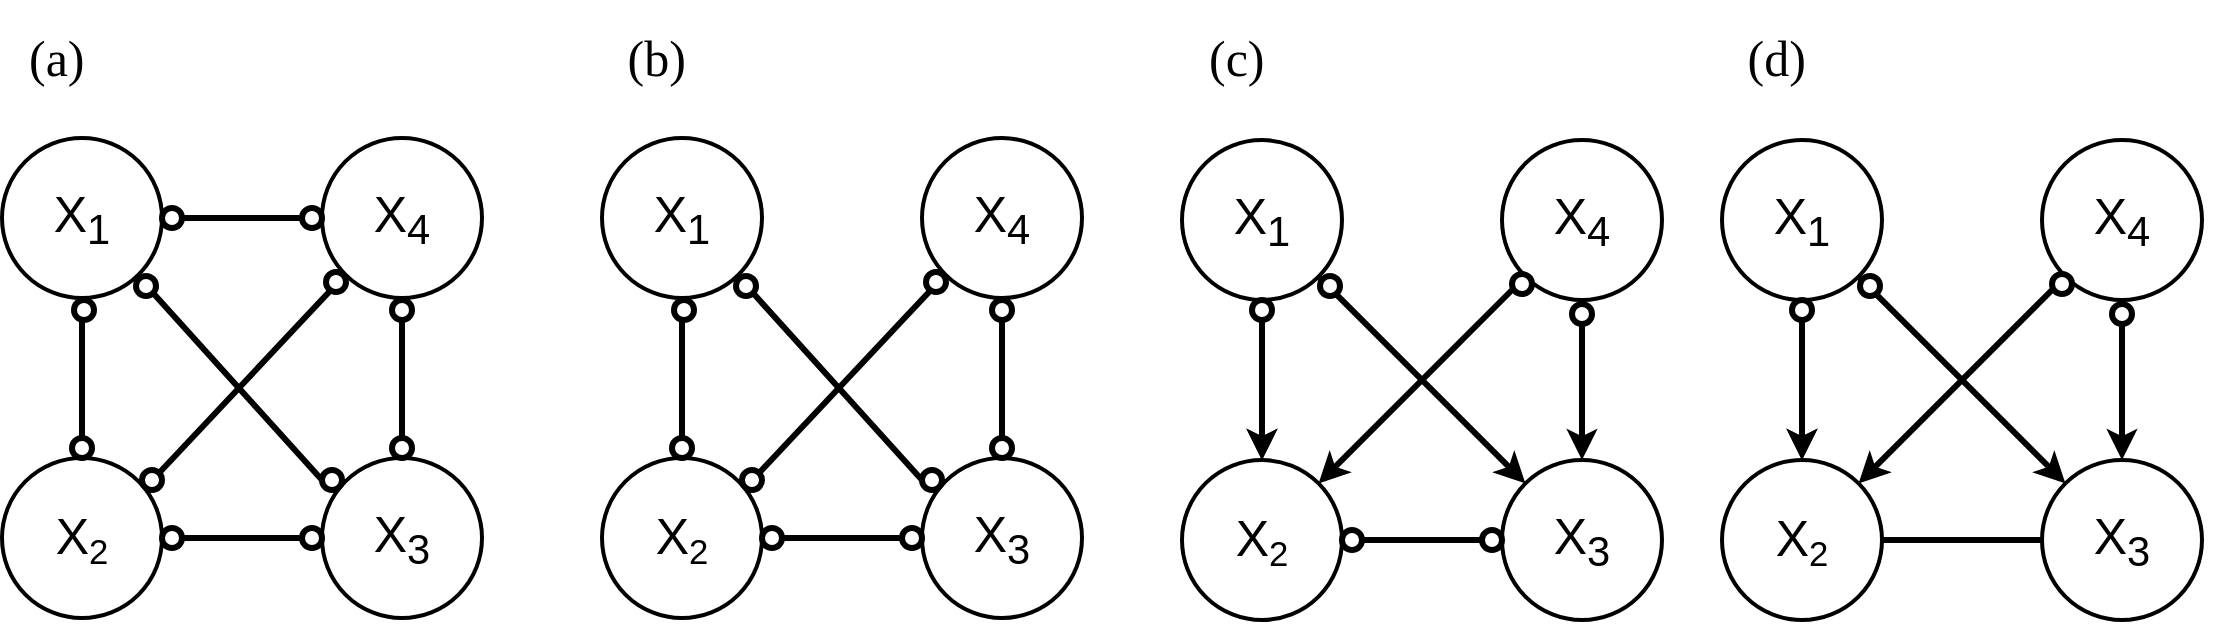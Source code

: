 <mxfile version="20.5.3" type="device"><diagram id="DcZYCBq4A_Bf8q82gAh8" name="Page-1"><mxGraphModel dx="2297" dy="683" grid="1" gridSize="10" guides="1" tooltips="1" connect="1" arrows="1" fold="1" page="1" pageScale="1" pageWidth="1100" pageHeight="850" math="0" shadow="0"><root><mxCell id="0"/><mxCell id="1" parent="0"/><mxCell id="Lyhg9dJuoTREm1i18HMX-47" value="" style="group" parent="1" vertex="1" connectable="0"><mxGeometry x="300" y="110" width="240" height="300" as="geometry"/></mxCell><mxCell id="Lyhg9dJuoTREm1i18HMX-25" value="" style="endArrow=none;html=1;rounded=0;strokeWidth=3;exitX=1;exitY=0;exitDx=0;exitDy=0;entryX=0;entryY=1;entryDx=0;entryDy=0;" parent="Lyhg9dJuoTREm1i18HMX-47" source="Lyhg9dJuoTREm1i18HMX-43" target="Lyhg9dJuoTREm1i18HMX-31" edge="1"><mxGeometry width="50" height="50" relative="1" as="geometry"><mxPoint x="490" y="300" as="sourcePoint"/><mxPoint x="540" y="250" as="targetPoint"/></mxGeometry></mxCell><mxCell id="Lyhg9dJuoTREm1i18HMX-26" value="" style="endArrow=none;html=1;rounded=0;entryX=0.5;entryY=0;entryDx=0;entryDy=0;strokeWidth=3;" parent="Lyhg9dJuoTREm1i18HMX-47" target="Lyhg9dJuoTREm1i18HMX-29" edge="1"><mxGeometry width="50" height="50" relative="1" as="geometry"><mxPoint x="40" y="146" as="sourcePoint"/><mxPoint x="540" y="250" as="targetPoint"/></mxGeometry></mxCell><mxCell id="Lyhg9dJuoTREm1i18HMX-27" value="&lt;font style=&quot;font-size: 25px;&quot; face=&quot;Georgia&quot;&gt;&lt;font style=&quot;font-size: 25px;&quot;&gt;(b)&amp;nbsp;&lt;/font&gt;&lt;/font&gt;" style="text;html=1;align=center;verticalAlign=middle;resizable=0;points=[];autosize=1;strokeColor=none;fillColor=none;fontSize=25;" parent="Lyhg9dJuoTREm1i18HMX-47" vertex="1"><mxGeometry width="60" height="40" as="geometry"/></mxCell><mxCell id="Lyhg9dJuoTREm1i18HMX-28" value="&lt;font style=&quot;font-size: 25px;&quot;&gt;X&lt;sub&gt;1&lt;/sub&gt;&lt;/font&gt;" style="ellipse;whiteSpace=wrap;html=1;aspect=fixed;strokeWidth=2;" parent="Lyhg9dJuoTREm1i18HMX-47" vertex="1"><mxGeometry y="60" width="80" height="80" as="geometry"/></mxCell><mxCell id="Lyhg9dJuoTREm1i18HMX-29" value="&lt;font style=&quot;font-size: 25px;&quot;&gt;X&lt;/font&gt;&lt;font style=&quot;font-size: 20.833px;&quot;&gt;&lt;sub&gt;2&lt;/sub&gt;&lt;/font&gt;" style="ellipse;whiteSpace=wrap;html=1;aspect=fixed;strokeWidth=2;" parent="Lyhg9dJuoTREm1i18HMX-47" vertex="1"><mxGeometry y="220" width="80" height="80" as="geometry"/></mxCell><mxCell id="Lyhg9dJuoTREm1i18HMX-30" value="&lt;font style=&quot;font-size: 25px;&quot;&gt;X&lt;sub&gt;3&lt;/sub&gt;&lt;/font&gt;" style="ellipse;whiteSpace=wrap;html=1;aspect=fixed;strokeWidth=2;" parent="Lyhg9dJuoTREm1i18HMX-47" vertex="1"><mxGeometry x="160" y="220" width="80" height="80" as="geometry"/></mxCell><mxCell id="Lyhg9dJuoTREm1i18HMX-24" value="" style="endArrow=none;html=1;rounded=0;strokeWidth=3;exitX=1;exitY=0.5;exitDx=0;exitDy=0;entryX=0;entryY=0.5;entryDx=0;entryDy=0;" parent="Lyhg9dJuoTREm1i18HMX-47" source="Lyhg9dJuoTREm1i18HMX-29" target="Lyhg9dJuoTREm1i18HMX-30" edge="1"><mxGeometry width="50" height="50" relative="1" as="geometry"><mxPoint x="490" y="300" as="sourcePoint"/><mxPoint x="160" y="264" as="targetPoint"/></mxGeometry></mxCell><mxCell id="Lyhg9dJuoTREm1i18HMX-31" value="&lt;font style=&quot;font-size: 25px;&quot;&gt;X&lt;sub&gt;4&lt;/sub&gt;&lt;/font&gt;" style="ellipse;whiteSpace=wrap;html=1;aspect=fixed;strokeWidth=2;" parent="Lyhg9dJuoTREm1i18HMX-47" vertex="1"><mxGeometry x="160" y="60" width="80" height="80" as="geometry"/></mxCell><mxCell id="Lyhg9dJuoTREm1i18HMX-32" value="" style="ellipse;whiteSpace=wrap;html=1;aspect=fixed;fontSize=25;strokeWidth=3;" parent="Lyhg9dJuoTREm1i18HMX-47" vertex="1"><mxGeometry x="36" y="141" width="10" height="10" as="geometry"/></mxCell><mxCell id="Lyhg9dJuoTREm1i18HMX-33" value="" style="ellipse;whiteSpace=wrap;html=1;aspect=fixed;fontSize=25;strokeWidth=3;" parent="Lyhg9dJuoTREm1i18HMX-47" vertex="1"><mxGeometry x="35" y="210" width="10" height="10" as="geometry"/></mxCell><mxCell id="Lyhg9dJuoTREm1i18HMX-36" value="" style="ellipse;whiteSpace=wrap;html=1;aspect=fixed;fontSize=25;strokeWidth=3;" parent="Lyhg9dJuoTREm1i18HMX-47" vertex="1"><mxGeometry x="80" y="255" width="10" height="10" as="geometry"/></mxCell><mxCell id="Lyhg9dJuoTREm1i18HMX-37" value="" style="ellipse;whiteSpace=wrap;html=1;aspect=fixed;fontSize=25;strokeWidth=3;" parent="Lyhg9dJuoTREm1i18HMX-47" vertex="1"><mxGeometry x="150" y="255" width="10" height="10" as="geometry"/></mxCell><mxCell id="Lyhg9dJuoTREm1i18HMX-38" value="" style="ellipse;whiteSpace=wrap;html=1;aspect=fixed;fontSize=25;strokeWidth=3;" parent="Lyhg9dJuoTREm1i18HMX-47" vertex="1"><mxGeometry x="195" y="141" width="10" height="10" as="geometry"/></mxCell><mxCell id="Lyhg9dJuoTREm1i18HMX-39" value="" style="ellipse;whiteSpace=wrap;html=1;aspect=fixed;fontSize=25;strokeWidth=3;" parent="Lyhg9dJuoTREm1i18HMX-47" vertex="1"><mxGeometry x="195" y="210" width="10" height="10" as="geometry"/></mxCell><mxCell id="Lyhg9dJuoTREm1i18HMX-41" value="" style="ellipse;whiteSpace=wrap;html=1;aspect=fixed;fontSize=25;strokeWidth=3;" parent="Lyhg9dJuoTREm1i18HMX-47" vertex="1"><mxGeometry x="67" y="129" width="10" height="10" as="geometry"/></mxCell><mxCell id="Lyhg9dJuoTREm1i18HMX-42" value="" style="ellipse;whiteSpace=wrap;html=1;aspect=fixed;fontSize=25;strokeWidth=3;" parent="Lyhg9dJuoTREm1i18HMX-47" vertex="1"><mxGeometry x="160" y="226" width="10" height="10" as="geometry"/></mxCell><mxCell id="Lyhg9dJuoTREm1i18HMX-43" value="" style="ellipse;whiteSpace=wrap;html=1;aspect=fixed;fontSize=25;strokeWidth=3;" parent="Lyhg9dJuoTREm1i18HMX-47" vertex="1"><mxGeometry x="70" y="226" width="10" height="10" as="geometry"/></mxCell><mxCell id="Lyhg9dJuoTREm1i18HMX-44" value="" style="ellipse;whiteSpace=wrap;html=1;aspect=fixed;fontSize=25;strokeWidth=3;" parent="Lyhg9dJuoTREm1i18HMX-47" vertex="1"><mxGeometry x="162" y="127" width="10" height="10" as="geometry"/></mxCell><mxCell id="Lyhg9dJuoTREm1i18HMX-45" value="" style="endArrow=none;html=1;rounded=0;strokeWidth=3;exitX=1;exitY=1;exitDx=0;exitDy=0;entryX=0;entryY=0.5;entryDx=0;entryDy=0;" parent="Lyhg9dJuoTREm1i18HMX-47" source="Lyhg9dJuoTREm1i18HMX-41" target="Lyhg9dJuoTREm1i18HMX-42" edge="1"><mxGeometry width="50" height="50" relative="1" as="geometry"><mxPoint x="490" y="300" as="sourcePoint"/><mxPoint x="540" y="250" as="targetPoint"/></mxGeometry></mxCell><mxCell id="Lyhg9dJuoTREm1i18HMX-46" value="" style="endArrow=none;html=1;rounded=0;strokeWidth=3;exitX=0.5;exitY=1;exitDx=0;exitDy=0;entryX=0.5;entryY=0;entryDx=0;entryDy=0;" parent="Lyhg9dJuoTREm1i18HMX-47" source="Lyhg9dJuoTREm1i18HMX-38" target="Lyhg9dJuoTREm1i18HMX-39" edge="1"><mxGeometry width="50" height="50" relative="1" as="geometry"><mxPoint x="490" y="300" as="sourcePoint"/><mxPoint x="200" y="200" as="targetPoint"/></mxGeometry></mxCell><mxCell id="Lyhg9dJuoTREm1i18HMX-71" value="" style="group" parent="1" vertex="1" connectable="0"><mxGeometry x="600" y="101" width="240" height="300" as="geometry"/></mxCell><mxCell id="yQn8MfotT0m3Hae0XQfb-28" value="" style="endArrow=classic;html=1;rounded=0;fontSize=25;entryX=0.5;entryY=0;entryDx=0;entryDy=0;strokeWidth=3;startArrow=none;" parent="Lyhg9dJuoTREm1i18HMX-71" target="yQn8MfotT0m3Hae0XQfb-25" edge="1"><mxGeometry width="50" height="50" relative="1" as="geometry"><mxPoint x="190" y="140" as="sourcePoint"/><mxPoint x="460" y="250" as="targetPoint"/></mxGeometry></mxCell><mxCell id="yQn8MfotT0m3Hae0XQfb-27" value="" style="endArrow=classic;html=1;rounded=0;fontSize=25;entryX=0.5;entryY=0;entryDx=0;entryDy=0;strokeWidth=3;startArrow=none;" parent="Lyhg9dJuoTREm1i18HMX-71" target="yQn8MfotT0m3Hae0XQfb-24" edge="1"><mxGeometry width="50" height="50" relative="1" as="geometry"><mxPoint x="30" y="140" as="sourcePoint"/><mxPoint x="460" y="250" as="targetPoint"/></mxGeometry></mxCell><mxCell id="yQn8MfotT0m3Hae0XQfb-23" value="&lt;font style=&quot;font-size: 25px;&quot;&gt;X&lt;sub&gt;1&lt;/sub&gt;&lt;/font&gt;" style="ellipse;whiteSpace=wrap;html=1;aspect=fixed;strokeWidth=2;" parent="Lyhg9dJuoTREm1i18HMX-71" vertex="1"><mxGeometry x="-10" y="70" width="80" height="80" as="geometry"/></mxCell><mxCell id="yQn8MfotT0m3Hae0XQfb-24" value="&lt;font style=&quot;font-size: 25px;&quot;&gt;X&lt;/font&gt;&lt;font style=&quot;font-size: 20.833px;&quot;&gt;&lt;sub&gt;2&lt;/sub&gt;&lt;/font&gt;" style="ellipse;whiteSpace=wrap;html=1;aspect=fixed;strokeWidth=2;" parent="Lyhg9dJuoTREm1i18HMX-71" vertex="1"><mxGeometry x="-10" y="230" width="80" height="80" as="geometry"/></mxCell><mxCell id="Lyhg9dJuoTREm1i18HMX-49" value="" style="edgeStyle=orthogonalEdgeStyle;rounded=0;orthogonalLoop=1;jettySize=auto;html=1;strokeWidth=3;" parent="Lyhg9dJuoTREm1i18HMX-71" source="yQn8MfotT0m3Hae0XQfb-23" target="yQn8MfotT0m3Hae0XQfb-24" edge="1"><mxGeometry relative="1" as="geometry"/></mxCell><mxCell id="yQn8MfotT0m3Hae0XQfb-25" value="&lt;font style=&quot;font-size: 25px;&quot;&gt;X&lt;sub&gt;3&lt;/sub&gt;&lt;/font&gt;" style="ellipse;whiteSpace=wrap;html=1;aspect=fixed;strokeWidth=2;" parent="Lyhg9dJuoTREm1i18HMX-71" vertex="1"><mxGeometry x="150" y="230" width="80" height="80" as="geometry"/></mxCell><mxCell id="yQn8MfotT0m3Hae0XQfb-26" value="&lt;font style=&quot;font-size: 25px;&quot;&gt;X&lt;sub&gt;4&lt;/sub&gt;&lt;/font&gt;" style="ellipse;whiteSpace=wrap;html=1;aspect=fixed;strokeWidth=2;" parent="Lyhg9dJuoTREm1i18HMX-71" vertex="1"><mxGeometry x="150" y="70" width="80" height="80" as="geometry"/></mxCell><mxCell id="yQn8MfotT0m3Hae0XQfb-40" value="" style="endArrow=none;html=1;strokeWidth=3;fontSize=25;curved=1;exitX=1;exitY=0.5;exitDx=0;exitDy=0;entryX=0;entryY=0.5;entryDx=0;entryDy=0;startArrow=none;" parent="Lyhg9dJuoTREm1i18HMX-71" source="yQn8MfotT0m3Hae0XQfb-53" target="yQn8MfotT0m3Hae0XQfb-25" edge="1"><mxGeometry width="50" height="50" relative="1" as="geometry"><mxPoint x="290" y="260" as="sourcePoint"/><mxPoint x="340" y="210" as="targetPoint"/></mxGeometry></mxCell><mxCell id="yQn8MfotT0m3Hae0XQfb-41" value="" style="endArrow=classic;html=1;strokeWidth=3;fontSize=25;curved=1;exitX=1;exitY=1;exitDx=0;exitDy=0;startArrow=none;" parent="Lyhg9dJuoTREm1i18HMX-71" source="yQn8MfotT0m3Hae0XQfb-23" target="yQn8MfotT0m3Hae0XQfb-25" edge="1"><mxGeometry width="50" height="50" relative="1" as="geometry"><mxPoint x="66.536" y="146.536" as="sourcePoint"/><mxPoint x="340" y="210" as="targetPoint"/></mxGeometry></mxCell><mxCell id="yQn8MfotT0m3Hae0XQfb-42" value="" style="endArrow=classic;html=1;strokeWidth=3;fontSize=25;curved=1;entryX=1;entryY=0;entryDx=0;entryDy=0;startArrow=none;" parent="Lyhg9dJuoTREm1i18HMX-71" target="yQn8MfotT0m3Hae0XQfb-24" edge="1"><mxGeometry width="50" height="50" relative="1" as="geometry"><mxPoint x="160" y="140" as="sourcePoint"/><mxPoint x="340" y="210" as="targetPoint"/></mxGeometry></mxCell><mxCell id="yQn8MfotT0m3Hae0XQfb-44" value="" style="endArrow=none;html=1;rounded=0;fontSize=25;exitX=0.5;exitY=1;exitDx=0;exitDy=0;entryX=0.5;entryY=0;entryDx=0;entryDy=0;strokeWidth=3;" parent="Lyhg9dJuoTREm1i18HMX-71" source="yQn8MfotT0m3Hae0XQfb-23" edge="1"><mxGeometry width="50" height="50" relative="1" as="geometry"><mxPoint x="30" y="150" as="sourcePoint"/><mxPoint x="30" y="150" as="targetPoint"/></mxGeometry></mxCell><mxCell id="yQn8MfotT0m3Hae0XQfb-45" value="" style="ellipse;whiteSpace=wrap;html=1;aspect=fixed;fontSize=25;strokeWidth=3;" parent="Lyhg9dJuoTREm1i18HMX-71" vertex="1"><mxGeometry x="70" y="265" width="10" height="10" as="geometry"/></mxCell><mxCell id="yQn8MfotT0m3Hae0XQfb-46" value="" style="endArrow=none;html=1;strokeWidth=3;fontSize=25;curved=1;exitX=1;exitY=0.5;exitDx=0;exitDy=0;entryX=0;entryY=0.5;entryDx=0;entryDy=0;" parent="Lyhg9dJuoTREm1i18HMX-71" edge="1"><mxGeometry width="50" height="50" relative="1" as="geometry"><mxPoint x="50" y="270" as="sourcePoint"/><mxPoint x="50" y="270" as="targetPoint"/></mxGeometry></mxCell><mxCell id="yQn8MfotT0m3Hae0XQfb-48" value="" style="endArrow=none;html=1;rounded=0;fontSize=25;exitX=0.5;exitY=1;exitDx=0;exitDy=0;entryX=0.5;entryY=0;entryDx=0;entryDy=0;strokeWidth=3;" parent="Lyhg9dJuoTREm1i18HMX-71" source="yQn8MfotT0m3Hae0XQfb-26" edge="1"><mxGeometry width="50" height="50" relative="1" as="geometry"><mxPoint x="190" y="150" as="sourcePoint"/><mxPoint x="190" y="150" as="targetPoint"/></mxGeometry></mxCell><mxCell id="yQn8MfotT0m3Hae0XQfb-50" value="" style="endArrow=none;html=1;strokeWidth=3;fontSize=25;curved=1;exitX=0;exitY=1;exitDx=0;exitDy=0;entryX=1;entryY=0;entryDx=0;entryDy=0;" parent="Lyhg9dJuoTREm1i18HMX-71" source="yQn8MfotT0m3Hae0XQfb-26" edge="1"><mxGeometry width="50" height="50" relative="1" as="geometry"><mxPoint x="161.716" y="138.284" as="sourcePoint"/><mxPoint x="161.536" y="138.464" as="targetPoint"/></mxGeometry></mxCell><mxCell id="yQn8MfotT0m3Hae0XQfb-52" value="" style="endArrow=none;html=1;strokeWidth=3;fontSize=25;curved=1;exitX=1;exitY=1;exitDx=0;exitDy=0;" parent="Lyhg9dJuoTREm1i18HMX-71" source="yQn8MfotT0m3Hae0XQfb-23" edge="1"><mxGeometry width="50" height="50" relative="1" as="geometry"><mxPoint x="58.284" y="138.284" as="sourcePoint"/><mxPoint x="59.464" y="139.464" as="targetPoint"/></mxGeometry></mxCell><mxCell id="yQn8MfotT0m3Hae0XQfb-53" value="" style="ellipse;whiteSpace=wrap;html=1;aspect=fixed;fontSize=25;strokeWidth=3;" parent="Lyhg9dJuoTREm1i18HMX-71" vertex="1"><mxGeometry x="140" y="265" width="10" height="10" as="geometry"/></mxCell><mxCell id="yQn8MfotT0m3Hae0XQfb-54" value="" style="endArrow=none;html=1;strokeWidth=3;fontSize=25;curved=1;exitX=1;exitY=0.5;exitDx=0;exitDy=0;entryX=0;entryY=0.5;entryDx=0;entryDy=0;startArrow=none;" parent="Lyhg9dJuoTREm1i18HMX-71" source="yQn8MfotT0m3Hae0XQfb-45" target="yQn8MfotT0m3Hae0XQfb-53" edge="1"><mxGeometry width="50" height="50" relative="1" as="geometry"><mxPoint x="80" y="270" as="sourcePoint"/><mxPoint x="150" y="270" as="targetPoint"/></mxGeometry></mxCell><mxCell id="yQn8MfotT0m3Hae0XQfb-60" value="&lt;font style=&quot;font-size: 25px;&quot;&gt;&lt;font face=&quot;Times New Roman&quot; style=&quot;font-size: 25px;&quot;&gt;(c)&amp;nbsp;&lt;/font&gt;&lt;/font&gt;" style="text;html=1;align=center;verticalAlign=middle;resizable=0;points=[];autosize=1;strokeColor=none;fillColor=none;fontSize=25;" parent="Lyhg9dJuoTREm1i18HMX-71" vertex="1"><mxGeometry x="-10" y="9" width="60" height="40" as="geometry"/></mxCell><mxCell id="FezqvLYPgjBrPXaxRbJU-1" value="" style="ellipse;whiteSpace=wrap;html=1;aspect=fixed;fontSize=25;strokeWidth=3;" parent="Lyhg9dJuoTREm1i18HMX-71" vertex="1"><mxGeometry x="25" y="150" width="10" height="10" as="geometry"/></mxCell><mxCell id="FezqvLYPgjBrPXaxRbJU-4" value="" style="ellipse;whiteSpace=wrap;html=1;aspect=fixed;fontSize=25;strokeWidth=3;" parent="Lyhg9dJuoTREm1i18HMX-71" vertex="1"><mxGeometry x="59" y="138" width="10" height="10" as="geometry"/></mxCell><mxCell id="FezqvLYPgjBrPXaxRbJU-5" value="" style="ellipse;whiteSpace=wrap;html=1;aspect=fixed;fontSize=25;strokeWidth=3;" parent="Lyhg9dJuoTREm1i18HMX-71" vertex="1"><mxGeometry x="155" y="137" width="10" height="10" as="geometry"/></mxCell><mxCell id="FezqvLYPgjBrPXaxRbJU-6" value="" style="ellipse;whiteSpace=wrap;html=1;aspect=fixed;fontSize=25;strokeWidth=3;" parent="Lyhg9dJuoTREm1i18HMX-71" vertex="1"><mxGeometry x="185" y="152" width="10" height="10" as="geometry"/></mxCell><mxCell id="FezqvLYPgjBrPXaxRbJU-7" value="" style="group" parent="1" vertex="1" connectable="0"><mxGeometry x="870" y="120" width="240" height="300" as="geometry"/></mxCell><mxCell id="FezqvLYPgjBrPXaxRbJU-8" value="" style="endArrow=classic;html=1;rounded=0;fontSize=25;entryX=0.5;entryY=0;entryDx=0;entryDy=0;strokeWidth=3;startArrow=none;" parent="FezqvLYPgjBrPXaxRbJU-7" target="FezqvLYPgjBrPXaxRbJU-13" edge="1"><mxGeometry width="50" height="50" relative="1" as="geometry"><mxPoint x="190" y="121" as="sourcePoint"/><mxPoint x="460" y="231" as="targetPoint"/></mxGeometry></mxCell><mxCell id="FezqvLYPgjBrPXaxRbJU-9" value="" style="endArrow=classic;html=1;rounded=0;fontSize=25;entryX=0.5;entryY=0;entryDx=0;entryDy=0;strokeWidth=3;startArrow=none;" parent="FezqvLYPgjBrPXaxRbJU-7" target="FezqvLYPgjBrPXaxRbJU-11" edge="1"><mxGeometry width="50" height="50" relative="1" as="geometry"><mxPoint x="30" y="121" as="sourcePoint"/><mxPoint x="460" y="231" as="targetPoint"/></mxGeometry></mxCell><mxCell id="FezqvLYPgjBrPXaxRbJU-10" value="&lt;font style=&quot;font-size: 25px;&quot;&gt;X&lt;sub&gt;1&lt;/sub&gt;&lt;/font&gt;" style="ellipse;whiteSpace=wrap;html=1;aspect=fixed;strokeWidth=2;" parent="FezqvLYPgjBrPXaxRbJU-7" vertex="1"><mxGeometry x="-10" y="51" width="80" height="80" as="geometry"/></mxCell><mxCell id="FezqvLYPgjBrPXaxRbJU-11" value="&lt;font style=&quot;font-size: 25px;&quot;&gt;X&lt;/font&gt;&lt;font style=&quot;font-size: 20.833px;&quot;&gt;&lt;sub&gt;2&lt;/sub&gt;&lt;/font&gt;" style="ellipse;whiteSpace=wrap;html=1;aspect=fixed;strokeWidth=2;" parent="FezqvLYPgjBrPXaxRbJU-7" vertex="1"><mxGeometry x="-10" y="211" width="80" height="80" as="geometry"/></mxCell><mxCell id="FezqvLYPgjBrPXaxRbJU-12" value="" style="edgeStyle=orthogonalEdgeStyle;rounded=0;orthogonalLoop=1;jettySize=auto;html=1;strokeWidth=3;" parent="FezqvLYPgjBrPXaxRbJU-7" source="FezqvLYPgjBrPXaxRbJU-10" target="FezqvLYPgjBrPXaxRbJU-11" edge="1"><mxGeometry relative="1" as="geometry"/></mxCell><mxCell id="FezqvLYPgjBrPXaxRbJU-13" value="&lt;font style=&quot;font-size: 25px;&quot;&gt;X&lt;sub&gt;3&lt;/sub&gt;&lt;/font&gt;" style="ellipse;whiteSpace=wrap;html=1;aspect=fixed;strokeWidth=2;" parent="FezqvLYPgjBrPXaxRbJU-7" vertex="1"><mxGeometry x="150" y="211" width="80" height="80" as="geometry"/></mxCell><mxCell id="FezqvLYPgjBrPXaxRbJU-14" value="&lt;font style=&quot;font-size: 25px;&quot;&gt;X&lt;sub&gt;4&lt;/sub&gt;&lt;/font&gt;" style="ellipse;whiteSpace=wrap;html=1;aspect=fixed;strokeWidth=2;" parent="FezqvLYPgjBrPXaxRbJU-7" vertex="1"><mxGeometry x="150" y="51" width="80" height="80" as="geometry"/></mxCell><mxCell id="FezqvLYPgjBrPXaxRbJU-15" value="" style="endArrow=none;html=1;strokeWidth=3;fontSize=25;curved=1;exitX=1;exitY=0.5;exitDx=0;exitDy=0;entryX=0;entryY=0.5;entryDx=0;entryDy=0;startArrow=none;" parent="FezqvLYPgjBrPXaxRbJU-7" target="FezqvLYPgjBrPXaxRbJU-13" edge="1"><mxGeometry width="50" height="50" relative="1" as="geometry"><mxPoint x="150" y="251" as="sourcePoint"/><mxPoint x="340" y="191" as="targetPoint"/></mxGeometry></mxCell><mxCell id="FezqvLYPgjBrPXaxRbJU-16" value="" style="endArrow=classic;html=1;strokeWidth=3;fontSize=25;curved=1;exitX=1;exitY=1;exitDx=0;exitDy=0;startArrow=none;" parent="FezqvLYPgjBrPXaxRbJU-7" source="FezqvLYPgjBrPXaxRbJU-10" target="FezqvLYPgjBrPXaxRbJU-13" edge="1"><mxGeometry width="50" height="50" relative="1" as="geometry"><mxPoint x="66.536" y="127.536" as="sourcePoint"/><mxPoint x="340" y="191" as="targetPoint"/></mxGeometry></mxCell><mxCell id="FezqvLYPgjBrPXaxRbJU-17" value="" style="endArrow=classic;html=1;strokeWidth=3;fontSize=25;curved=1;entryX=1;entryY=0;entryDx=0;entryDy=0;startArrow=none;" parent="FezqvLYPgjBrPXaxRbJU-7" target="FezqvLYPgjBrPXaxRbJU-11" edge="1"><mxGeometry width="50" height="50" relative="1" as="geometry"><mxPoint x="160" y="121" as="sourcePoint"/><mxPoint x="340" y="191" as="targetPoint"/></mxGeometry></mxCell><mxCell id="FezqvLYPgjBrPXaxRbJU-18" value="" style="endArrow=none;html=1;rounded=0;fontSize=25;exitX=0.5;exitY=1;exitDx=0;exitDy=0;entryX=0.5;entryY=0;entryDx=0;entryDy=0;strokeWidth=3;" parent="FezqvLYPgjBrPXaxRbJU-7" source="FezqvLYPgjBrPXaxRbJU-10" edge="1"><mxGeometry width="50" height="50" relative="1" as="geometry"><mxPoint x="30" y="131" as="sourcePoint"/><mxPoint x="30" y="131" as="targetPoint"/></mxGeometry></mxCell><mxCell id="FezqvLYPgjBrPXaxRbJU-20" value="" style="endArrow=none;html=1;strokeWidth=3;fontSize=25;curved=1;exitX=1;exitY=0.5;exitDx=0;exitDy=0;entryX=0;entryY=0.5;entryDx=0;entryDy=0;" parent="FezqvLYPgjBrPXaxRbJU-7" edge="1"><mxGeometry width="50" height="50" relative="1" as="geometry"><mxPoint x="50" y="251" as="sourcePoint"/><mxPoint x="50" y="251" as="targetPoint"/></mxGeometry></mxCell><mxCell id="FezqvLYPgjBrPXaxRbJU-21" value="" style="endArrow=none;html=1;rounded=0;fontSize=25;exitX=0.5;exitY=1;exitDx=0;exitDy=0;entryX=0.5;entryY=0;entryDx=0;entryDy=0;strokeWidth=3;" parent="FezqvLYPgjBrPXaxRbJU-7" source="FezqvLYPgjBrPXaxRbJU-14" edge="1"><mxGeometry width="50" height="50" relative="1" as="geometry"><mxPoint x="190" y="131" as="sourcePoint"/><mxPoint x="190" y="131" as="targetPoint"/></mxGeometry></mxCell><mxCell id="FezqvLYPgjBrPXaxRbJU-22" value="" style="endArrow=none;html=1;strokeWidth=3;fontSize=25;curved=1;exitX=0;exitY=1;exitDx=0;exitDy=0;entryX=1;entryY=0;entryDx=0;entryDy=0;" parent="FezqvLYPgjBrPXaxRbJU-7" source="FezqvLYPgjBrPXaxRbJU-14" edge="1"><mxGeometry width="50" height="50" relative="1" as="geometry"><mxPoint x="161.716" y="119.284" as="sourcePoint"/><mxPoint x="161.536" y="119.464" as="targetPoint"/></mxGeometry></mxCell><mxCell id="FezqvLYPgjBrPXaxRbJU-23" value="" style="endArrow=none;html=1;strokeWidth=3;fontSize=25;curved=1;exitX=1;exitY=1;exitDx=0;exitDy=0;" parent="FezqvLYPgjBrPXaxRbJU-7" source="FezqvLYPgjBrPXaxRbJU-10" edge="1"><mxGeometry width="50" height="50" relative="1" as="geometry"><mxPoint x="58.284" y="119.284" as="sourcePoint"/><mxPoint x="59.464" y="120.464" as="targetPoint"/></mxGeometry></mxCell><mxCell id="FezqvLYPgjBrPXaxRbJU-25" value="" style="endArrow=none;html=1;strokeWidth=3;fontSize=25;curved=1;exitX=1;exitY=0.5;exitDx=0;exitDy=0;entryX=0;entryY=0.5;entryDx=0;entryDy=0;startArrow=none;" parent="FezqvLYPgjBrPXaxRbJU-7" source="FezqvLYPgjBrPXaxRbJU-11" target="FezqvLYPgjBrPXaxRbJU-13" edge="1"><mxGeometry width="50" height="50" relative="1" as="geometry"><mxPoint x="80" y="251" as="sourcePoint"/><mxPoint x="140" y="251" as="targetPoint"/></mxGeometry></mxCell><mxCell id="FezqvLYPgjBrPXaxRbJU-27" value="" style="ellipse;whiteSpace=wrap;html=1;aspect=fixed;fontSize=25;strokeWidth=3;" parent="FezqvLYPgjBrPXaxRbJU-7" vertex="1"><mxGeometry x="25" y="131" width="10" height="10" as="geometry"/></mxCell><mxCell id="FezqvLYPgjBrPXaxRbJU-28" value="" style="ellipse;whiteSpace=wrap;html=1;aspect=fixed;fontSize=25;strokeWidth=3;" parent="FezqvLYPgjBrPXaxRbJU-7" vertex="1"><mxGeometry x="59" y="119" width="10" height="10" as="geometry"/></mxCell><mxCell id="FezqvLYPgjBrPXaxRbJU-29" value="" style="ellipse;whiteSpace=wrap;html=1;aspect=fixed;fontSize=25;strokeWidth=3;" parent="FezqvLYPgjBrPXaxRbJU-7" vertex="1"><mxGeometry x="155" y="118" width="10" height="10" as="geometry"/></mxCell><mxCell id="FezqvLYPgjBrPXaxRbJU-30" value="" style="ellipse;whiteSpace=wrap;html=1;aspect=fixed;fontSize=25;strokeWidth=3;" parent="FezqvLYPgjBrPXaxRbJU-7" vertex="1"><mxGeometry x="185" y="133" width="10" height="10" as="geometry"/></mxCell><mxCell id="FezqvLYPgjBrPXaxRbJU-26" value="&lt;font style=&quot;font-size: 25px;&quot;&gt;&lt;font face=&quot;Times New Roman&quot; style=&quot;font-size: 25px;&quot;&gt;(d)&amp;nbsp;&lt;/font&gt;&lt;/font&gt;" style="text;html=1;align=center;verticalAlign=middle;resizable=0;points=[];autosize=1;strokeColor=none;fillColor=none;fontSize=25;" parent="1" vertex="1"><mxGeometry x="860" y="110" width="60" height="40" as="geometry"/></mxCell><mxCell id="FezqvLYPgjBrPXaxRbJU-31" value="" style="group" parent="1" vertex="1" connectable="0"><mxGeometry y="110" width="240" height="300" as="geometry"/></mxCell><mxCell id="Lyhg9dJuoTREm1i18HMX-20" value="" style="endArrow=none;html=1;rounded=0;strokeWidth=3;exitX=1;exitY=0;exitDx=0;exitDy=0;entryX=0;entryY=1;entryDx=0;entryDy=0;" parent="FezqvLYPgjBrPXaxRbJU-31" source="Lyhg9dJuoTREm1i18HMX-16" target="yQn8MfotT0m3Hae0XQfb-5" edge="1"><mxGeometry width="50" height="50" relative="1" as="geometry"><mxPoint x="490" y="300" as="sourcePoint"/><mxPoint x="540" y="250" as="targetPoint"/></mxGeometry></mxCell><mxCell id="Lyhg9dJuoTREm1i18HMX-12" value="" style="endArrow=none;html=1;rounded=0;entryX=0.5;entryY=0;entryDx=0;entryDy=0;strokeWidth=3;" parent="FezqvLYPgjBrPXaxRbJU-31" target="yQn8MfotT0m3Hae0XQfb-3" edge="1"><mxGeometry width="50" height="50" relative="1" as="geometry"><mxPoint x="40" y="146" as="sourcePoint"/><mxPoint x="540" y="250" as="targetPoint"/></mxGeometry></mxCell><mxCell id="yQn8MfotT0m3Hae0XQfb-58" value="&lt;font style=&quot;font-size: 25px;&quot; face=&quot;Georgia&quot;&gt;&lt;font style=&quot;font-size: 25px;&quot;&gt;(a)&amp;nbsp;&lt;/font&gt;&lt;/font&gt;" style="text;html=1;align=center;verticalAlign=middle;resizable=0;points=[];autosize=1;strokeColor=none;fillColor=none;fontSize=25;" parent="FezqvLYPgjBrPXaxRbJU-31" vertex="1"><mxGeometry width="60" height="40" as="geometry"/></mxCell><mxCell id="yQn8MfotT0m3Hae0XQfb-2" value="&lt;font style=&quot;font-size: 25px;&quot;&gt;X&lt;sub&gt;1&lt;/sub&gt;&lt;/font&gt;" style="ellipse;whiteSpace=wrap;html=1;aspect=fixed;strokeWidth=2;" parent="FezqvLYPgjBrPXaxRbJU-31" vertex="1"><mxGeometry y="60" width="80" height="80" as="geometry"/></mxCell><mxCell id="yQn8MfotT0m3Hae0XQfb-3" value="&lt;font style=&quot;font-size: 25px;&quot;&gt;X&lt;/font&gt;&lt;font style=&quot;font-size: 20.833px;&quot;&gt;&lt;sub&gt;2&lt;/sub&gt;&lt;/font&gt;" style="ellipse;whiteSpace=wrap;html=1;aspect=fixed;strokeWidth=2;" parent="FezqvLYPgjBrPXaxRbJU-31" vertex="1"><mxGeometry y="220" width="80" height="80" as="geometry"/></mxCell><mxCell id="yQn8MfotT0m3Hae0XQfb-4" value="&lt;font style=&quot;font-size: 25px;&quot;&gt;X&lt;sub&gt;3&lt;/sub&gt;&lt;/font&gt;" style="ellipse;whiteSpace=wrap;html=1;aspect=fixed;strokeWidth=2;" parent="FezqvLYPgjBrPXaxRbJU-31" vertex="1"><mxGeometry x="160" y="220" width="80" height="80" as="geometry"/></mxCell><mxCell id="Lyhg9dJuoTREm1i18HMX-21" value="" style="endArrow=none;html=1;rounded=0;strokeWidth=3;exitX=1;exitY=0.5;exitDx=0;exitDy=0;entryX=0;entryY=0.5;entryDx=0;entryDy=0;" parent="FezqvLYPgjBrPXaxRbJU-31" source="yQn8MfotT0m3Hae0XQfb-3" target="yQn8MfotT0m3Hae0XQfb-4" edge="1"><mxGeometry width="50" height="50" relative="1" as="geometry"><mxPoint x="490" y="300" as="sourcePoint"/><mxPoint x="160" y="264" as="targetPoint"/></mxGeometry></mxCell><mxCell id="yQn8MfotT0m3Hae0XQfb-5" value="&lt;font style=&quot;font-size: 25px;&quot;&gt;X&lt;sub&gt;4&lt;/sub&gt;&lt;/font&gt;" style="ellipse;whiteSpace=wrap;html=1;aspect=fixed;strokeWidth=2;" parent="FezqvLYPgjBrPXaxRbJU-31" vertex="1"><mxGeometry x="160" y="60" width="80" height="80" as="geometry"/></mxCell><mxCell id="Lyhg9dJuoTREm1i18HMX-1" value="" style="ellipse;whiteSpace=wrap;html=1;aspect=fixed;fontSize=25;strokeWidth=3;" parent="FezqvLYPgjBrPXaxRbJU-31" vertex="1"><mxGeometry x="36" y="141" width="10" height="10" as="geometry"/></mxCell><mxCell id="Lyhg9dJuoTREm1i18HMX-3" value="" style="ellipse;whiteSpace=wrap;html=1;aspect=fixed;fontSize=25;strokeWidth=3;" parent="FezqvLYPgjBrPXaxRbJU-31" vertex="1"><mxGeometry x="35" y="210" width="10" height="10" as="geometry"/></mxCell><mxCell id="Lyhg9dJuoTREm1i18HMX-5" value="" style="ellipse;whiteSpace=wrap;html=1;aspect=fixed;fontSize=25;strokeWidth=3;" parent="FezqvLYPgjBrPXaxRbJU-31" vertex="1"><mxGeometry x="80" y="95" width="10" height="10" as="geometry"/></mxCell><mxCell id="Lyhg9dJuoTREm1i18HMX-6" value="" style="ellipse;whiteSpace=wrap;html=1;aspect=fixed;fontSize=25;strokeWidth=3;" parent="FezqvLYPgjBrPXaxRbJU-31" vertex="1"><mxGeometry x="150" y="95" width="10" height="10" as="geometry"/></mxCell><mxCell id="Lyhg9dJuoTREm1i18HMX-7" value="" style="ellipse;whiteSpace=wrap;html=1;aspect=fixed;fontSize=25;strokeWidth=3;" parent="FezqvLYPgjBrPXaxRbJU-31" vertex="1"><mxGeometry x="80" y="255" width="10" height="10" as="geometry"/></mxCell><mxCell id="Lyhg9dJuoTREm1i18HMX-8" value="" style="ellipse;whiteSpace=wrap;html=1;aspect=fixed;fontSize=25;strokeWidth=3;" parent="FezqvLYPgjBrPXaxRbJU-31" vertex="1"><mxGeometry x="150" y="255" width="10" height="10" as="geometry"/></mxCell><mxCell id="Lyhg9dJuoTREm1i18HMX-9" value="" style="ellipse;whiteSpace=wrap;html=1;aspect=fixed;fontSize=25;strokeWidth=3;" parent="FezqvLYPgjBrPXaxRbJU-31" vertex="1"><mxGeometry x="195" y="141" width="10" height="10" as="geometry"/></mxCell><mxCell id="Lyhg9dJuoTREm1i18HMX-10" value="" style="ellipse;whiteSpace=wrap;html=1;aspect=fixed;fontSize=25;strokeWidth=3;" parent="FezqvLYPgjBrPXaxRbJU-31" vertex="1"><mxGeometry x="195" y="210" width="10" height="10" as="geometry"/></mxCell><mxCell id="Lyhg9dJuoTREm1i18HMX-13" value="" style="endArrow=none;html=1;rounded=0;strokeWidth=3;exitX=1;exitY=0.5;exitDx=0;exitDy=0;entryX=0;entryY=0.5;entryDx=0;entryDy=0;" parent="FezqvLYPgjBrPXaxRbJU-31" source="Lyhg9dJuoTREm1i18HMX-5" target="Lyhg9dJuoTREm1i18HMX-6" edge="1"><mxGeometry width="50" height="50" relative="1" as="geometry"><mxPoint x="490" y="300" as="sourcePoint"/><mxPoint x="540" y="250" as="targetPoint"/></mxGeometry></mxCell><mxCell id="Lyhg9dJuoTREm1i18HMX-14" value="" style="ellipse;whiteSpace=wrap;html=1;aspect=fixed;fontSize=25;strokeWidth=3;" parent="FezqvLYPgjBrPXaxRbJU-31" vertex="1"><mxGeometry x="67" y="129" width="10" height="10" as="geometry"/></mxCell><mxCell id="Lyhg9dJuoTREm1i18HMX-15" value="" style="ellipse;whiteSpace=wrap;html=1;aspect=fixed;fontSize=25;strokeWidth=3;" parent="FezqvLYPgjBrPXaxRbJU-31" vertex="1"><mxGeometry x="160" y="226" width="10" height="10" as="geometry"/></mxCell><mxCell id="Lyhg9dJuoTREm1i18HMX-16" value="" style="ellipse;whiteSpace=wrap;html=1;aspect=fixed;fontSize=25;strokeWidth=3;" parent="FezqvLYPgjBrPXaxRbJU-31" vertex="1"><mxGeometry x="70" y="226" width="10" height="10" as="geometry"/></mxCell><mxCell id="Lyhg9dJuoTREm1i18HMX-17" value="" style="ellipse;whiteSpace=wrap;html=1;aspect=fixed;fontSize=25;strokeWidth=3;" parent="FezqvLYPgjBrPXaxRbJU-31" vertex="1"><mxGeometry x="162" y="127" width="10" height="10" as="geometry"/></mxCell><mxCell id="Lyhg9dJuoTREm1i18HMX-18" value="" style="endArrow=none;html=1;rounded=0;strokeWidth=3;exitX=1;exitY=1;exitDx=0;exitDy=0;entryX=0;entryY=0.5;entryDx=0;entryDy=0;" parent="FezqvLYPgjBrPXaxRbJU-31" source="Lyhg9dJuoTREm1i18HMX-14" target="Lyhg9dJuoTREm1i18HMX-15" edge="1"><mxGeometry width="50" height="50" relative="1" as="geometry"><mxPoint x="490" y="300" as="sourcePoint"/><mxPoint x="540" y="250" as="targetPoint"/></mxGeometry></mxCell><mxCell id="Lyhg9dJuoTREm1i18HMX-22" value="" style="endArrow=none;html=1;rounded=0;strokeWidth=3;exitX=0.5;exitY=1;exitDx=0;exitDy=0;entryX=0.5;entryY=0;entryDx=0;entryDy=0;" parent="FezqvLYPgjBrPXaxRbJU-31" source="Lyhg9dJuoTREm1i18HMX-9" target="Lyhg9dJuoTREm1i18HMX-10" edge="1"><mxGeometry width="50" height="50" relative="1" as="geometry"><mxPoint x="490" y="300" as="sourcePoint"/><mxPoint x="200" y="200" as="targetPoint"/></mxGeometry></mxCell></root></mxGraphModel></diagram></mxfile>